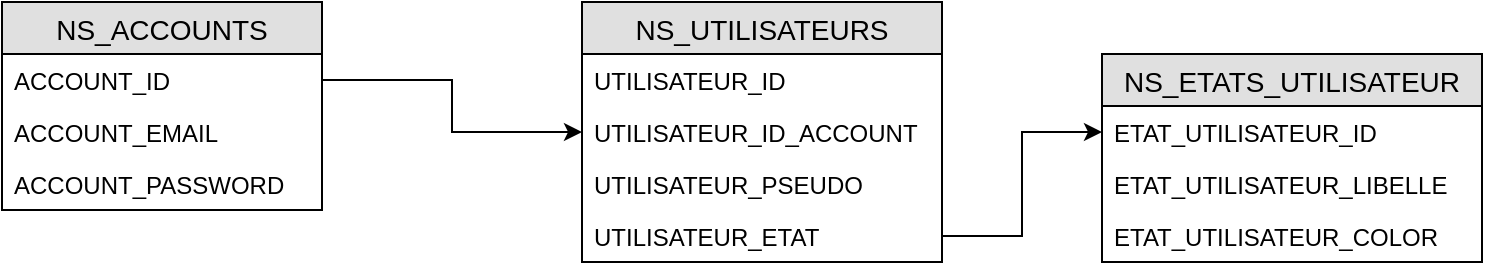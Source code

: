 <mxfile version="12.1.0" type="github" pages="1"><diagram id="vOwua9tMfWReTEkp4RUq" name="Page-1"><mxGraphModel dx="1408" dy="755" grid="1" gridSize="10" guides="1" tooltips="1" connect="1" arrows="1" fold="1" page="1" pageScale="1" pageWidth="827" pageHeight="1169" math="0" shadow="0"><root><mxCell id="0"/><mxCell id="1" parent="0"/><mxCell id="vrm-YNx-V0Qpc7DbzVik-2" value="NS_ACCOUNTS" style="swimlane;fontStyle=0;childLayout=stackLayout;horizontal=1;startSize=26;fillColor=#e0e0e0;horizontalStack=0;resizeParent=1;resizeParentMax=0;resizeLast=0;collapsible=1;marginBottom=0;swimlaneFillColor=#ffffff;align=center;fontSize=14;" parent="1" vertex="1"><mxGeometry x="20" y="20" width="160" height="104" as="geometry"/></mxCell><mxCell id="vrm-YNx-V0Qpc7DbzVik-3" value="ACCOUNT_ID" style="text;strokeColor=none;fillColor=none;spacingLeft=4;spacingRight=4;overflow=hidden;rotatable=0;points=[[0,0.5],[1,0.5]];portConstraint=eastwest;fontSize=12;" parent="vrm-YNx-V0Qpc7DbzVik-2" vertex="1"><mxGeometry y="26" width="160" height="26" as="geometry"/></mxCell><mxCell id="vrm-YNx-V0Qpc7DbzVik-4" value="ACCOUNT_EMAIL" style="text;strokeColor=none;fillColor=none;spacingLeft=4;spacingRight=4;overflow=hidden;rotatable=0;points=[[0,0.5],[1,0.5]];portConstraint=eastwest;fontSize=12;" parent="vrm-YNx-V0Qpc7DbzVik-2" vertex="1"><mxGeometry y="52" width="160" height="26" as="geometry"/></mxCell><mxCell id="vrm-YNx-V0Qpc7DbzVik-5" value="ACCOUNT_PASSWORD&#xA;" style="text;strokeColor=none;fillColor=none;spacingLeft=4;spacingRight=4;overflow=hidden;rotatable=0;points=[[0,0.5],[1,0.5]];portConstraint=eastwest;fontSize=12;" parent="vrm-YNx-V0Qpc7DbzVik-2" vertex="1"><mxGeometry y="78" width="160" height="26" as="geometry"/></mxCell><mxCell id="vrm-YNx-V0Qpc7DbzVik-6" value="NS_UTILISATEURS" style="swimlane;fontStyle=0;childLayout=stackLayout;horizontal=1;startSize=26;fillColor=#e0e0e0;horizontalStack=0;resizeParent=1;resizeParentMax=0;resizeLast=0;collapsible=1;marginBottom=0;swimlaneFillColor=#ffffff;align=center;fontSize=14;" parent="1" vertex="1"><mxGeometry x="310" y="20" width="180" height="130" as="geometry"/></mxCell><mxCell id="vrm-YNx-V0Qpc7DbzVik-7" value="UTILISATEUR_ID" style="text;strokeColor=none;fillColor=none;spacingLeft=4;spacingRight=4;overflow=hidden;rotatable=0;points=[[0,0.5],[1,0.5]];portConstraint=eastwest;fontSize=12;" parent="vrm-YNx-V0Qpc7DbzVik-6" vertex="1"><mxGeometry y="26" width="180" height="26" as="geometry"/></mxCell><mxCell id="vrm-YNx-V0Qpc7DbzVik-8" value="UTILISATEUR_ID_ACCOUNT" style="text;strokeColor=none;fillColor=none;spacingLeft=4;spacingRight=4;overflow=hidden;rotatable=0;points=[[0,0.5],[1,0.5]];portConstraint=eastwest;fontSize=12;" parent="vrm-YNx-V0Qpc7DbzVik-6" vertex="1"><mxGeometry y="52" width="180" height="26" as="geometry"/></mxCell><mxCell id="vrm-YNx-V0Qpc7DbzVik-9" value="UTILISATEUR_PSEUDO" style="text;strokeColor=none;fillColor=none;spacingLeft=4;spacingRight=4;overflow=hidden;rotatable=0;points=[[0,0.5],[1,0.5]];portConstraint=eastwest;fontSize=12;" parent="vrm-YNx-V0Qpc7DbzVik-6" vertex="1"><mxGeometry y="78" width="180" height="26" as="geometry"/></mxCell><mxCell id="vrm-YNx-V0Qpc7DbzVik-11" value="UTILISATEUR_ETAT" style="text;strokeColor=none;fillColor=none;spacingLeft=4;spacingRight=4;overflow=hidden;rotatable=0;points=[[0,0.5],[1,0.5]];portConstraint=eastwest;fontSize=12;" parent="vrm-YNx-V0Qpc7DbzVik-6" vertex="1"><mxGeometry y="104" width="180" height="26" as="geometry"/></mxCell><mxCell id="vrm-YNx-V0Qpc7DbzVik-14" style="edgeStyle=orthogonalEdgeStyle;rounded=0;orthogonalLoop=1;jettySize=auto;html=1;exitX=1;exitY=0.5;exitDx=0;exitDy=0;entryX=0;entryY=0.5;entryDx=0;entryDy=0;" parent="1" source="vrm-YNx-V0Qpc7DbzVik-3" target="vrm-YNx-V0Qpc7DbzVik-8" edge="1"><mxGeometry relative="1" as="geometry"/></mxCell><mxCell id="L5L4jQl7R2wjlSlVkc0Q-1" value="NS_ETATS_UTILISATEUR" style="swimlane;fontStyle=0;childLayout=stackLayout;horizontal=1;startSize=26;fillColor=#e0e0e0;horizontalStack=0;resizeParent=1;resizeParentMax=0;resizeLast=0;collapsible=1;marginBottom=0;swimlaneFillColor=#ffffff;align=center;fontSize=14;" vertex="1" parent="1"><mxGeometry x="570" y="46" width="190" height="104" as="geometry"/></mxCell><mxCell id="L5L4jQl7R2wjlSlVkc0Q-2" value="ETAT_UTILISATEUR_ID" style="text;strokeColor=none;fillColor=none;spacingLeft=4;spacingRight=4;overflow=hidden;rotatable=0;points=[[0,0.5],[1,0.5]];portConstraint=eastwest;fontSize=12;" vertex="1" parent="L5L4jQl7R2wjlSlVkc0Q-1"><mxGeometry y="26" width="190" height="26" as="geometry"/></mxCell><mxCell id="L5L4jQl7R2wjlSlVkc0Q-3" value="ETAT_UTILISATEUR_LIBELLE" style="text;strokeColor=none;fillColor=none;spacingLeft=4;spacingRight=4;overflow=hidden;rotatable=0;points=[[0,0.5],[1,0.5]];portConstraint=eastwest;fontSize=12;" vertex="1" parent="L5L4jQl7R2wjlSlVkc0Q-1"><mxGeometry y="52" width="190" height="26" as="geometry"/></mxCell><mxCell id="L5L4jQl7R2wjlSlVkc0Q-4" value="ETAT_UTILISATEUR_COLOR" style="text;strokeColor=none;fillColor=none;spacingLeft=4;spacingRight=4;overflow=hidden;rotatable=0;points=[[0,0.5],[1,0.5]];portConstraint=eastwest;fontSize=12;" vertex="1" parent="L5L4jQl7R2wjlSlVkc0Q-1"><mxGeometry y="78" width="190" height="26" as="geometry"/></mxCell><mxCell id="L5L4jQl7R2wjlSlVkc0Q-5" style="edgeStyle=orthogonalEdgeStyle;rounded=0;orthogonalLoop=1;jettySize=auto;html=1;exitX=1;exitY=0.5;exitDx=0;exitDy=0;entryX=0;entryY=0.5;entryDx=0;entryDy=0;" edge="1" parent="1" source="vrm-YNx-V0Qpc7DbzVik-11" target="L5L4jQl7R2wjlSlVkc0Q-2"><mxGeometry relative="1" as="geometry"/></mxCell></root></mxGraphModel></diagram></mxfile>